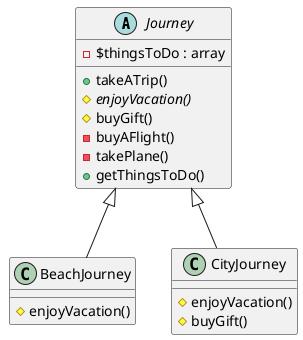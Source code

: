 @startuml
abstract class Journey {
    - $thingsToDo : array
    + takeATrip()
    # {abstract} enjoyVacation()
    # buyGift()
    - buyAFlight()
    - takePlane()
    + getThingsToDo()
}

class BeachJourney {
    # enjoyVacation()
}

class CityJourney {
    # enjoyVacation()
    # buyGift()
}

Journey <|-- BeachJourney
Journey <|-- CityJourney
@enduml